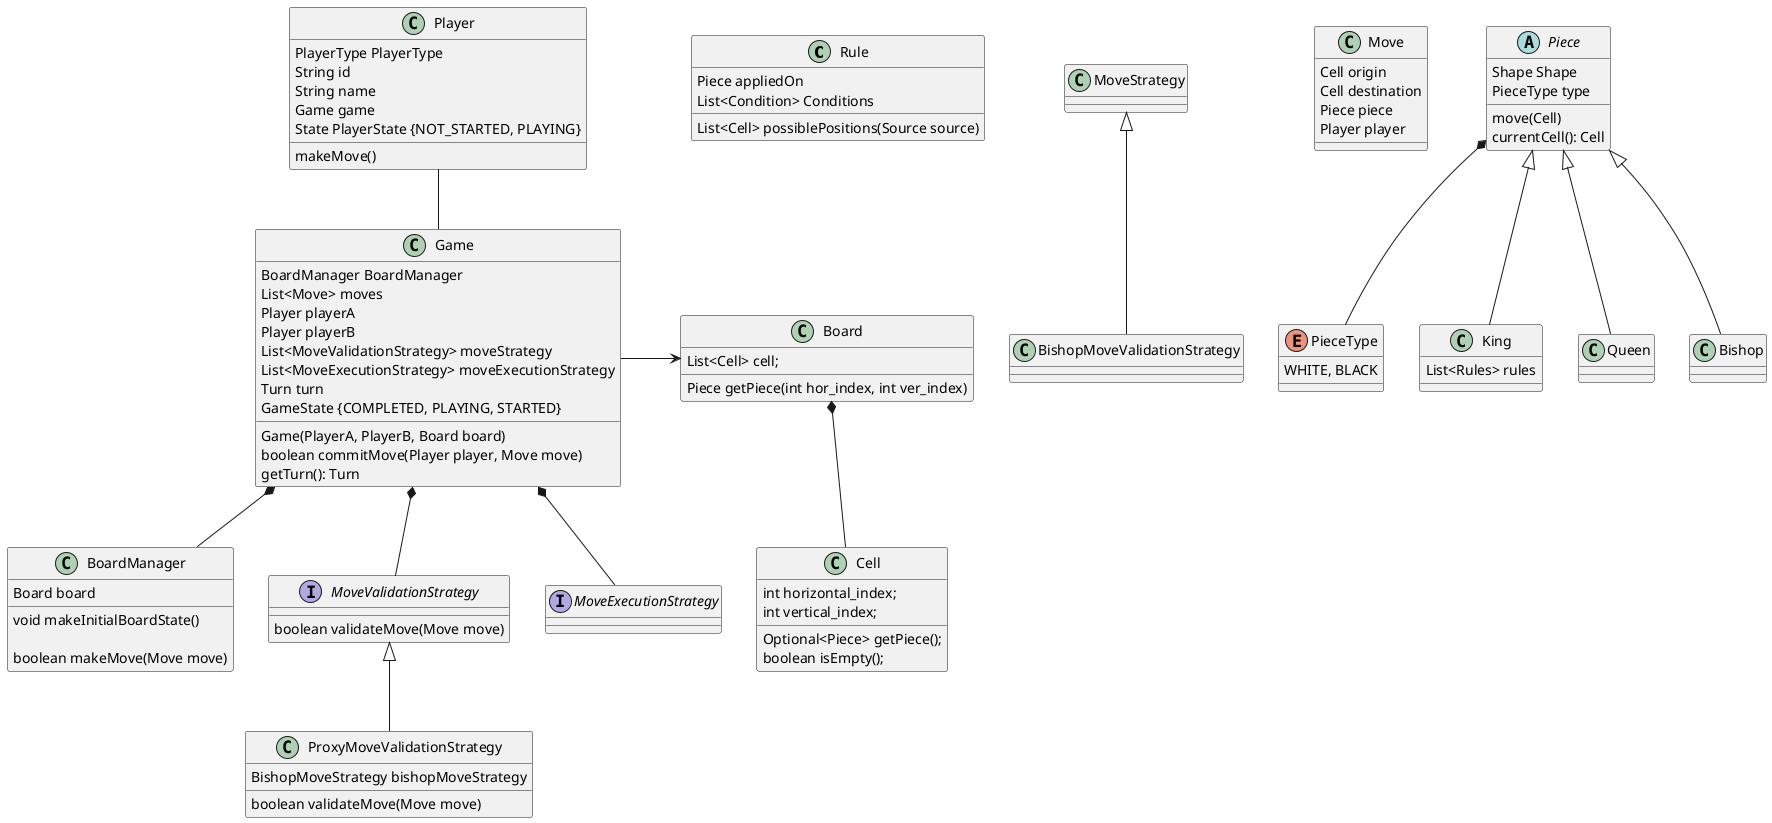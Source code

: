 @startuml


/'
  undo operation

  Game [Id, Board, Player, Pieces, Turn, RemovePiece, GameState-Success]

  Game start() // initial positioning or piece
  PlayerA Turn // PlayerA ownership piece
    move Piece source -> dest
       (Piece, desCell) -> operation will happen // Rule



  - make movement
'/

class Rule {
  Piece appliedOn
  List<Condition> Conditions

  List<Cell> possiblePositions(Source source)
}

class Game {
  BoardManager BoardManager
  List<Move> moves
  Player playerA
  Player playerB
  List<MoveValidationStrategy> moveStrategy
  List<MoveExecutionStrategy> moveExecutionStrategy
  Turn turn
  GameState {COMPLETED, PLAYING, STARTED}


  Game(PlayerA, PlayerB, Board board)
  boolean commitMove(Player player, Move move)
  /'
    update turn
  '/
  getTurn(): Turn
}

class BoardManager {
  Board board
  void makeInitialBoardState()

  boolean makeMove(Move move)
}

Game *-- BoardManager
Game *-- MoveValidationStrategy
Game *-- MoveExecutionStrategy
/'
  Should not be any piece on its way -  Knight
'/
interface MoveValidationStrategy{
  boolean validateMove(Move move)
}

class ProxyMoveValidationStrategy extends MoveValidationStrategy {
 BishopMoveStrategy bishopMoveStrategy
  boolean validateMove(Move move)
}

class BishopMoveValidationStrategy extends MoveStrategy {
}


interface MoveExecutionStrategy {

}

Game -> Board

class Move {
  Cell origin
  Cell destination
  Piece piece
  Player player
}

class Player {
  PlayerType PlayerType
  String id
  String name
  Game game
  State PlayerState {NOT_STARTED, PLAYING}

  makeMove()
}

Player -- Game

class Board {
  List<Cell> cell;
  ' Cell[][] cells;

  Piece getPiece(int hor_index, int ver_index)
}

class Cell {
  int horizontal_index;
  int vertical_index;

  '
  Optional<Piece> getPiece();
  boolean isEmpty();

}

Board *-- Cell

abstract class Piece {
  Shape Shape
  PieceType type

  move(Cell)
  currentCell(): Cell

}
Piece *-- PieceType

enum PieceType {
  WHITE, BLACK
}

class King extends Piece {
  List<Rules> rules
}

class Queen extends Piece {
}

class Bishop extends Piece {
}

/'

Design Chess

Board: Board is the one entity represents an actual board on which which you play this game. You can consider an 8*8 grid.
Cell: A board consists of a grid of cells.
Piece: There are various types of pieces:

Pieces and their moves:
King: Key entity in chess. If your king is killed then you lose. Its also called checkmate.
Queen: It can move any number of steps in a single move and in any direction.
Rook: It only moves in horizontal and vertical direction but can move any number of steps in single move.
Bishop: It only moves in diagonal direction but can move any number of steps in single move.
Knight: It makes L shaped moves. Check online for more details about it.
Pawn: It can move 1 step forward vertically. If it is its first turn, then it can also choose to make 2 steps in single move.




'/

@enduml